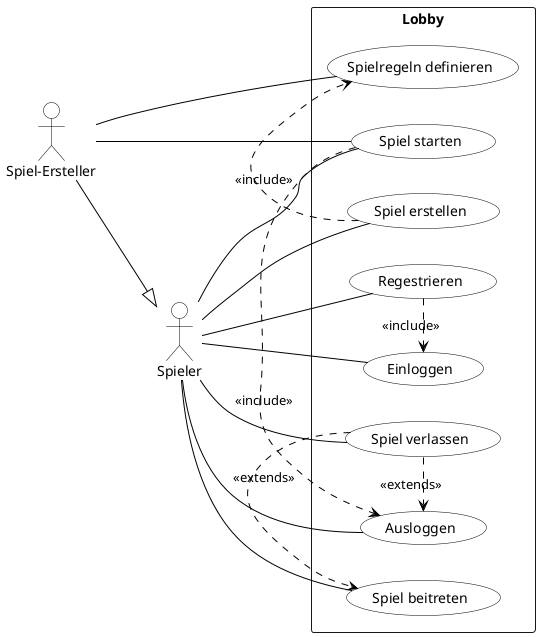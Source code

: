 @startuml

left to right direction

skinparam{
    UsecaseBackgroundColor white
    UsecaseBorderColor black

    ArrowColor black

    Shadowing false 

    ActorBackgroundColor white
    ActorBorderColor black
}

rectangle Lobby {
    (Regestrieren) as Reg
    (Einloggen) as Login
    (Ausloggen) as Logout
    (Spiel erstellen) as erstellen
    (Spiel beitreten) as beitreten
    (Spielregeln definieren) as regeln
    (Spiel starten) as start
    (Spiel verlassen) as verlassen
}

actor :Spieler: as Spieler
actor :Spiel-Ersteller: as Ersteller

Ersteller --|> Spieler

Spieler -- erstellen
Spieler -- Reg
Spieler -- Login
Spieler -- Logout
Spieler -- beitreten
Spieler -- verlassen

Spieler -- start
Ersteller -- start
Ersteller -- regeln

Reg .> Login : <<include>>
verlassen .> Logout : <<extends>>

verlassen .> beitreten :<<extends>>
erstellen .> regeln :<<include>>

start .> Logout : <<include>>
@enduml













